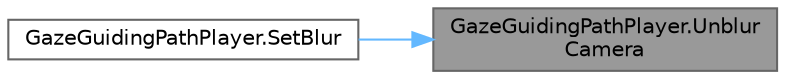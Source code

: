 digraph "GazeGuidingPathPlayer.UnblurCamera"
{
 // LATEX_PDF_SIZE
  bgcolor="transparent";
  edge [fontname=Helvetica,fontsize=10,labelfontname=Helvetica,labelfontsize=10];
  node [fontname=Helvetica,fontsize=10,shape=box,height=0.2,width=0.4];
  rankdir="RL";
  Node1 [id="Node000001",label="GazeGuidingPathPlayer.Unblur\lCamera",height=0.2,width=0.4,color="gray40", fillcolor="grey60", style="filled", fontcolor="black",tooltip="This method deactivates the blur effect by deactivating the volume assigned to main camera as well as..."];
  Node1 -> Node2 [id="edge1_Node000001_Node000002",dir="back",color="steelblue1",style="solid",tooltip=" "];
  Node2 [id="Node000002",label="GazeGuidingPathPlayer.SetBlur",height=0.2,width=0.4,color="grey40", fillcolor="white", style="filled",URL="$class_gaze_guiding_path_player.html#a14ff2131e25b375422c20ee59fbbb5e9",tooltip="This method toggles the blur effect according to the boolean value passed as an argument."];
}
